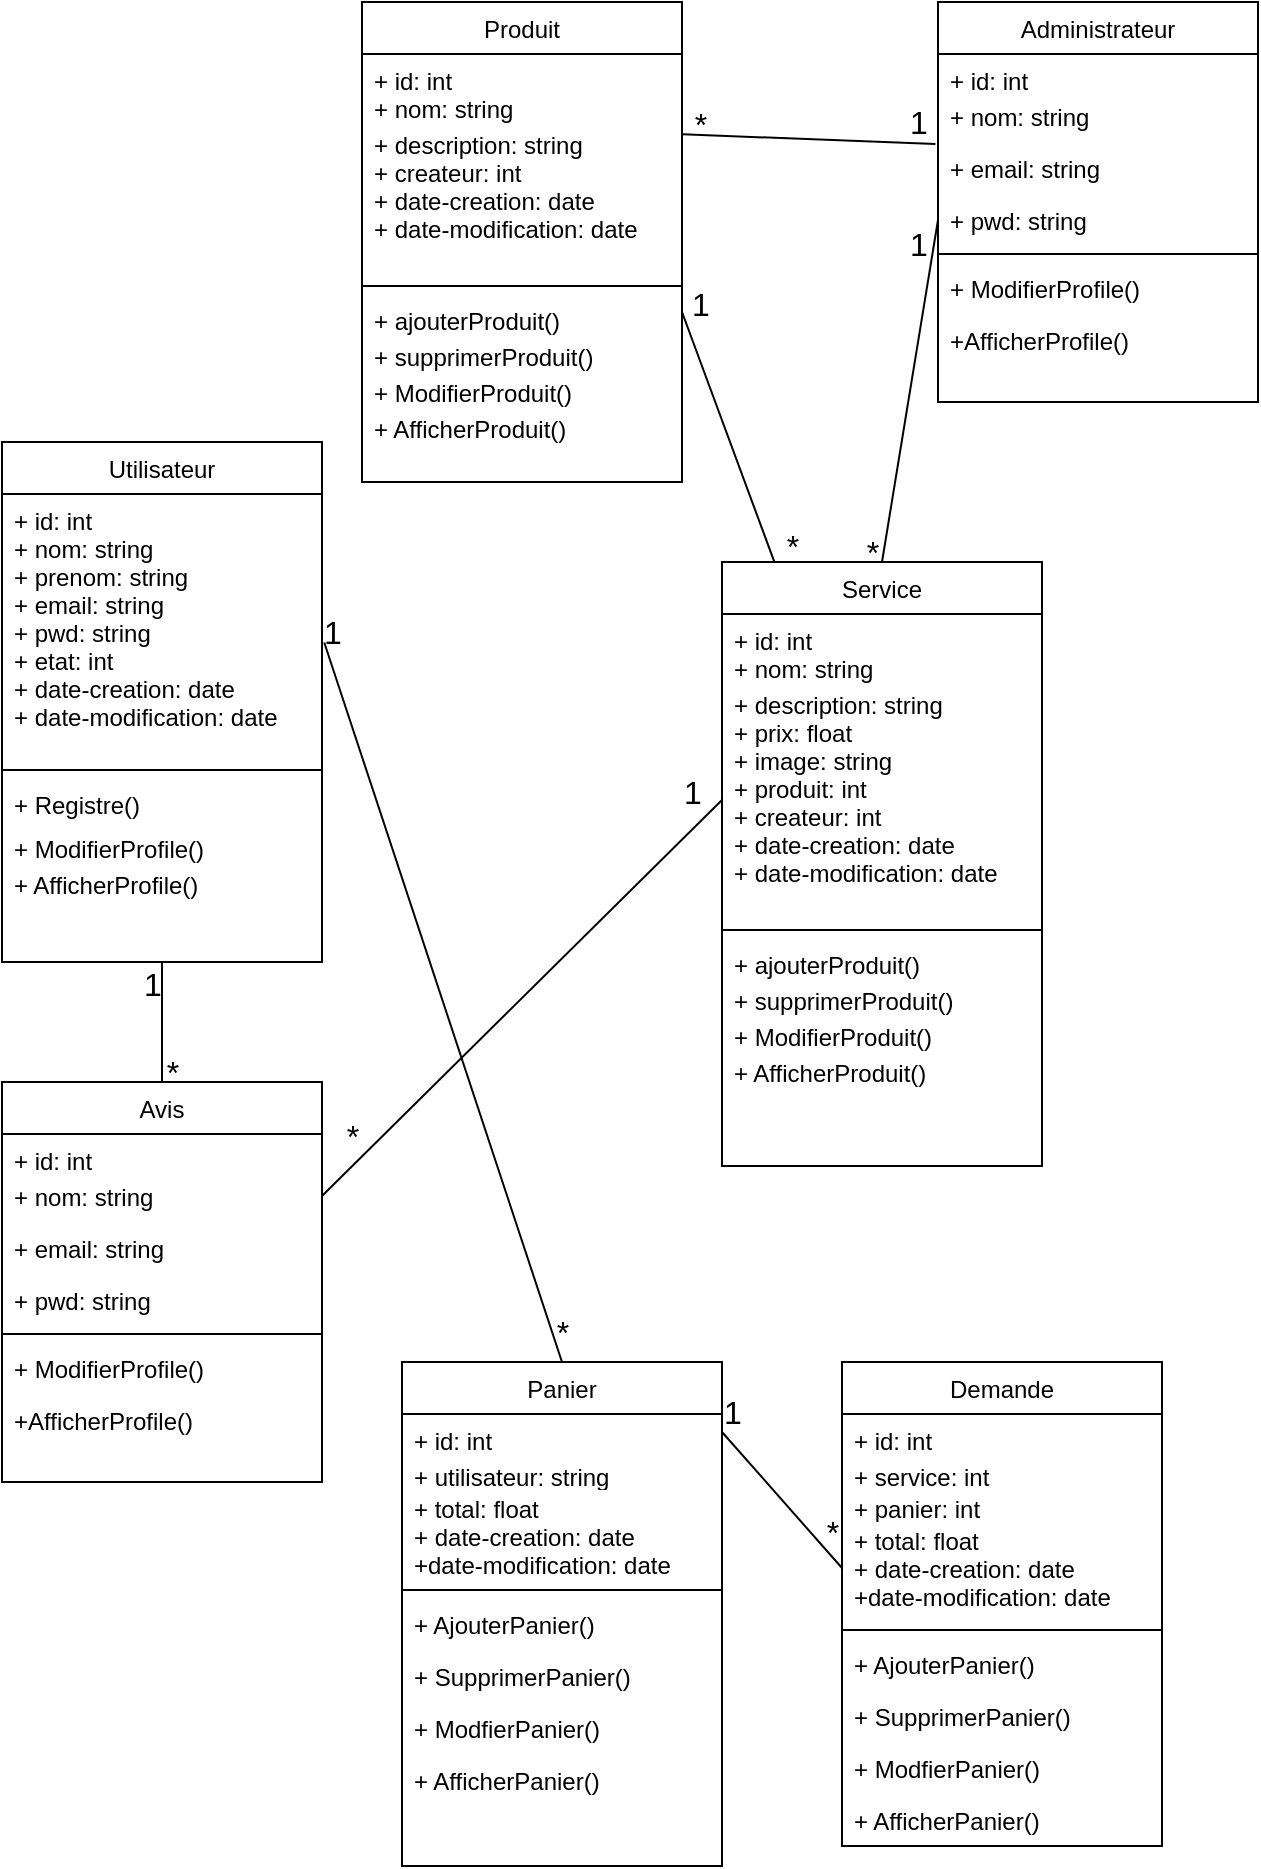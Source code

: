 <mxfile version="23.1.2" type="github">
  <diagram id="C5RBs43oDa-KdzZeNtuy" name="Page-1">
    <mxGraphModel dx="1750" dy="1025" grid="1" gridSize="10" guides="1" tooltips="1" connect="1" arrows="1" fold="1" page="1" pageScale="1" pageWidth="827" pageHeight="1169" math="0" shadow="0">
      <root>
        <mxCell id="WIyWlLk6GJQsqaUBKTNV-0" />
        <mxCell id="WIyWlLk6GJQsqaUBKTNV-1" parent="WIyWlLk6GJQsqaUBKTNV-0" />
        <mxCell id="zkfFHV4jXpPFQw0GAbJ--0" value="Produit" style="swimlane;fontStyle=0;align=center;verticalAlign=top;childLayout=stackLayout;horizontal=1;startSize=26;horizontalStack=0;resizeParent=1;resizeLast=0;collapsible=1;marginBottom=0;rounded=0;shadow=0;strokeWidth=1;" parent="WIyWlLk6GJQsqaUBKTNV-1" vertex="1">
          <mxGeometry x="220" y="120" width="160" height="240" as="geometry">
            <mxRectangle x="230" y="140" width="160" height="26" as="alternateBounds" />
          </mxGeometry>
        </mxCell>
        <mxCell id="zkfFHV4jXpPFQw0GAbJ--1" value="+ id: int" style="text;align=left;verticalAlign=top;spacingLeft=4;spacingRight=4;overflow=hidden;rotatable=0;points=[[0,0.5],[1,0.5]];portConstraint=eastwest;" parent="zkfFHV4jXpPFQw0GAbJ--0" vertex="1">
          <mxGeometry y="26" width="160" height="14" as="geometry" />
        </mxCell>
        <mxCell id="zkfFHV4jXpPFQw0GAbJ--2" value="+ nom: string" style="text;align=left;verticalAlign=top;spacingLeft=4;spacingRight=4;overflow=hidden;rotatable=0;points=[[0,0.5],[1,0.5]];portConstraint=eastwest;rounded=0;shadow=0;html=0;" parent="zkfFHV4jXpPFQw0GAbJ--0" vertex="1">
          <mxGeometry y="40" width="160" height="18" as="geometry" />
        </mxCell>
        <mxCell id="zkfFHV4jXpPFQw0GAbJ--3" value="+ description: string&#xa;+ createur: int&#xa;+ date-creation: date&#xa;+ date-modification: date" style="text;align=left;verticalAlign=top;spacingLeft=4;spacingRight=4;overflow=hidden;rotatable=0;points=[[0,0.5],[1,0.5]];portConstraint=eastwest;rounded=0;shadow=0;html=0;" parent="zkfFHV4jXpPFQw0GAbJ--0" vertex="1">
          <mxGeometry y="58" width="160" height="80" as="geometry" />
        </mxCell>
        <mxCell id="zkfFHV4jXpPFQw0GAbJ--4" value="" style="line;html=1;strokeWidth=1;align=left;verticalAlign=middle;spacingTop=-1;spacingLeft=3;spacingRight=3;rotatable=0;labelPosition=right;points=[];portConstraint=eastwest;" parent="zkfFHV4jXpPFQw0GAbJ--0" vertex="1">
          <mxGeometry y="138" width="160" height="8" as="geometry" />
        </mxCell>
        <mxCell id="WUAGrUU_tI0GMozuGxNl-1" value="+ ajouterProduit()" style="text;align=left;verticalAlign=top;spacingLeft=4;spacingRight=4;overflow=hidden;rotatable=0;points=[[0,0.5],[1,0.5]];portConstraint=eastwest;rounded=0;shadow=0;html=0;" vertex="1" parent="zkfFHV4jXpPFQw0GAbJ--0">
          <mxGeometry y="146" width="160" height="18" as="geometry" />
        </mxCell>
        <mxCell id="WUAGrUU_tI0GMozuGxNl-2" value="+ supprimerProduit()" style="text;align=left;verticalAlign=top;spacingLeft=4;spacingRight=4;overflow=hidden;rotatable=0;points=[[0,0.5],[1,0.5]];portConstraint=eastwest;rounded=0;shadow=0;html=0;" vertex="1" parent="zkfFHV4jXpPFQw0GAbJ--0">
          <mxGeometry y="164" width="160" height="18" as="geometry" />
        </mxCell>
        <mxCell id="WUAGrUU_tI0GMozuGxNl-3" value="+ ModifierProduit()" style="text;align=left;verticalAlign=top;spacingLeft=4;spacingRight=4;overflow=hidden;rotatable=0;points=[[0,0.5],[1,0.5]];portConstraint=eastwest;rounded=0;shadow=0;html=0;" vertex="1" parent="zkfFHV4jXpPFQw0GAbJ--0">
          <mxGeometry y="182" width="160" height="18" as="geometry" />
        </mxCell>
        <mxCell id="WUAGrUU_tI0GMozuGxNl-4" value="+ AfficherProduit()" style="text;align=left;verticalAlign=top;spacingLeft=4;spacingRight=4;overflow=hidden;rotatable=0;points=[[0,0.5],[1,0.5]];portConstraint=eastwest;rounded=0;shadow=0;html=0;" vertex="1" parent="zkfFHV4jXpPFQw0GAbJ--0">
          <mxGeometry y="200" width="160" height="18" as="geometry" />
        </mxCell>
        <mxCell id="zkfFHV4jXpPFQw0GAbJ--17" value="Administrateur" style="swimlane;fontStyle=0;align=center;verticalAlign=top;childLayout=stackLayout;horizontal=1;startSize=26;horizontalStack=0;resizeParent=1;resizeLast=0;collapsible=1;marginBottom=0;rounded=0;shadow=0;strokeWidth=1;" parent="WIyWlLk6GJQsqaUBKTNV-1" vertex="1">
          <mxGeometry x="508" y="120" width="160" height="200" as="geometry">
            <mxRectangle x="550" y="140" width="160" height="26" as="alternateBounds" />
          </mxGeometry>
        </mxCell>
        <mxCell id="zkfFHV4jXpPFQw0GAbJ--18" value="+ id: int" style="text;align=left;verticalAlign=top;spacingLeft=4;spacingRight=4;overflow=hidden;rotatable=0;points=[[0,0.5],[1,0.5]];portConstraint=eastwest;" parent="zkfFHV4jXpPFQw0GAbJ--17" vertex="1">
          <mxGeometry y="26" width="160" height="18" as="geometry" />
        </mxCell>
        <mxCell id="zkfFHV4jXpPFQw0GAbJ--19" value="+ nom: string" style="text;align=left;verticalAlign=top;spacingLeft=4;spacingRight=4;overflow=hidden;rotatable=0;points=[[0,0.5],[1,0.5]];portConstraint=eastwest;rounded=0;shadow=0;html=0;" parent="zkfFHV4jXpPFQw0GAbJ--17" vertex="1">
          <mxGeometry y="44" width="160" height="26" as="geometry" />
        </mxCell>
        <mxCell id="zkfFHV4jXpPFQw0GAbJ--20" value="+ email: string" style="text;align=left;verticalAlign=top;spacingLeft=4;spacingRight=4;overflow=hidden;rotatable=0;points=[[0,0.5],[1,0.5]];portConstraint=eastwest;rounded=0;shadow=0;html=0;" parent="zkfFHV4jXpPFQw0GAbJ--17" vertex="1">
          <mxGeometry y="70" width="160" height="26" as="geometry" />
        </mxCell>
        <mxCell id="zkfFHV4jXpPFQw0GAbJ--21" value="+ pwd: string" style="text;align=left;verticalAlign=top;spacingLeft=4;spacingRight=4;overflow=hidden;rotatable=0;points=[[0,0.5],[1,0.5]];portConstraint=eastwest;rounded=0;shadow=0;html=0;" parent="zkfFHV4jXpPFQw0GAbJ--17" vertex="1">
          <mxGeometry y="96" width="160" height="26" as="geometry" />
        </mxCell>
        <mxCell id="zkfFHV4jXpPFQw0GAbJ--23" value="" style="line;html=1;strokeWidth=1;align=left;verticalAlign=middle;spacingTop=-1;spacingLeft=3;spacingRight=3;rotatable=0;labelPosition=right;points=[];portConstraint=eastwest;" parent="zkfFHV4jXpPFQw0GAbJ--17" vertex="1">
          <mxGeometry y="122" width="160" height="8" as="geometry" />
        </mxCell>
        <mxCell id="zkfFHV4jXpPFQw0GAbJ--24" value="+ ModifierProfile()" style="text;align=left;verticalAlign=top;spacingLeft=4;spacingRight=4;overflow=hidden;rotatable=0;points=[[0,0.5],[1,0.5]];portConstraint=eastwest;" parent="zkfFHV4jXpPFQw0GAbJ--17" vertex="1">
          <mxGeometry y="130" width="160" height="26" as="geometry" />
        </mxCell>
        <mxCell id="zkfFHV4jXpPFQw0GAbJ--25" value="+AfficherProfile()" style="text;align=left;verticalAlign=top;spacingLeft=4;spacingRight=4;overflow=hidden;rotatable=0;points=[[0,0.5],[1,0.5]];portConstraint=eastwest;" parent="zkfFHV4jXpPFQw0GAbJ--17" vertex="1">
          <mxGeometry y="156" width="160" height="26" as="geometry" />
        </mxCell>
        <mxCell id="WUAGrUU_tI0GMozuGxNl-5" value="Utilisateur" style="swimlane;fontStyle=0;align=center;verticalAlign=top;childLayout=stackLayout;horizontal=1;startSize=26;horizontalStack=0;resizeParent=1;resizeLast=0;collapsible=1;marginBottom=0;rounded=0;shadow=0;strokeWidth=1;" vertex="1" parent="WIyWlLk6GJQsqaUBKTNV-1">
          <mxGeometry x="40" y="340" width="160" height="260" as="geometry">
            <mxRectangle x="230" y="140" width="160" height="26" as="alternateBounds" />
          </mxGeometry>
        </mxCell>
        <mxCell id="WUAGrUU_tI0GMozuGxNl-6" value="+ id: int" style="text;align=left;verticalAlign=top;spacingLeft=4;spacingRight=4;overflow=hidden;rotatable=0;points=[[0,0.5],[1,0.5]];portConstraint=eastwest;" vertex="1" parent="WUAGrUU_tI0GMozuGxNl-5">
          <mxGeometry y="26" width="160" height="14" as="geometry" />
        </mxCell>
        <mxCell id="WUAGrUU_tI0GMozuGxNl-7" value="+ nom: string&#xa;+ prenom: string&#xa;+ email: string&#xa;+ pwd: string&#xa;+ etat: int" style="text;align=left;verticalAlign=top;spacingLeft=4;spacingRight=4;overflow=hidden;rotatable=0;points=[[0,0.5],[1,0.5]];portConstraint=eastwest;rounded=0;shadow=0;html=0;" vertex="1" parent="WUAGrUU_tI0GMozuGxNl-5">
          <mxGeometry y="40" width="160" height="70" as="geometry" />
        </mxCell>
        <mxCell id="WUAGrUU_tI0GMozuGxNl-8" value="+ date-creation: date&#xa;+ date-modification: date" style="text;align=left;verticalAlign=top;spacingLeft=4;spacingRight=4;overflow=hidden;rotatable=0;points=[[0,0.5],[1,0.5]];portConstraint=eastwest;rounded=0;shadow=0;html=0;" vertex="1" parent="WUAGrUU_tI0GMozuGxNl-5">
          <mxGeometry y="110" width="160" height="50" as="geometry" />
        </mxCell>
        <mxCell id="WUAGrUU_tI0GMozuGxNl-9" value="" style="line;html=1;strokeWidth=1;align=left;verticalAlign=middle;spacingTop=-1;spacingLeft=3;spacingRight=3;rotatable=0;labelPosition=right;points=[];portConstraint=eastwest;" vertex="1" parent="WUAGrUU_tI0GMozuGxNl-5">
          <mxGeometry y="160" width="160" height="8" as="geometry" />
        </mxCell>
        <mxCell id="WUAGrUU_tI0GMozuGxNl-10" value="+ Registre()" style="text;align=left;verticalAlign=top;spacingLeft=4;spacingRight=4;overflow=hidden;rotatable=0;points=[[0,0.5],[1,0.5]];portConstraint=eastwest;rounded=0;shadow=0;html=0;" vertex="1" parent="WUAGrUU_tI0GMozuGxNl-5">
          <mxGeometry y="168" width="160" height="22" as="geometry" />
        </mxCell>
        <mxCell id="WUAGrUU_tI0GMozuGxNl-12" value="+ ModifierProfile()" style="text;align=left;verticalAlign=top;spacingLeft=4;spacingRight=4;overflow=hidden;rotatable=0;points=[[0,0.5],[1,0.5]];portConstraint=eastwest;rounded=0;shadow=0;html=0;" vertex="1" parent="WUAGrUU_tI0GMozuGxNl-5">
          <mxGeometry y="190" width="160" height="18" as="geometry" />
        </mxCell>
        <mxCell id="WUAGrUU_tI0GMozuGxNl-13" value="+ AfficherProfile()" style="text;align=left;verticalAlign=top;spacingLeft=4;spacingRight=4;overflow=hidden;rotatable=0;points=[[0,0.5],[1,0.5]];portConstraint=eastwest;rounded=0;shadow=0;html=0;" vertex="1" parent="WUAGrUU_tI0GMozuGxNl-5">
          <mxGeometry y="208" width="160" height="18" as="geometry" />
        </mxCell>
        <mxCell id="WUAGrUU_tI0GMozuGxNl-15" value="" style="endArrow=none;html=1;rounded=0;fontSize=12;curved=1;startSize=8;endSize=8;exitX=1.002;exitY=0.102;exitDx=0;exitDy=0;exitPerimeter=0;entryX=-0.008;entryY=0.038;entryDx=0;entryDy=0;entryPerimeter=0;" edge="1" parent="WIyWlLk6GJQsqaUBKTNV-1" source="zkfFHV4jXpPFQw0GAbJ--3" target="zkfFHV4jXpPFQw0GAbJ--20">
          <mxGeometry width="50" height="50" relative="1" as="geometry">
            <mxPoint x="340" y="420" as="sourcePoint" />
            <mxPoint x="390" y="370" as="targetPoint" />
          </mxGeometry>
        </mxCell>
        <mxCell id="WUAGrUU_tI0GMozuGxNl-16" value="*" style="text;html=1;align=center;verticalAlign=middle;resizable=0;points=[];autosize=1;strokeColor=none;fillColor=none;fontSize=16;" vertex="1" parent="WIyWlLk6GJQsqaUBKTNV-1">
          <mxGeometry x="374" y="166" width="30" height="30" as="geometry" />
        </mxCell>
        <mxCell id="WUAGrUU_tI0GMozuGxNl-18" value="1" style="text;html=1;align=center;verticalAlign=middle;resizable=0;points=[];autosize=1;strokeColor=none;fillColor=none;fontSize=16;" vertex="1" parent="WIyWlLk6GJQsqaUBKTNV-1">
          <mxGeometry x="483" y="165" width="30" height="30" as="geometry" />
        </mxCell>
        <mxCell id="WUAGrUU_tI0GMozuGxNl-19" value="Service" style="swimlane;fontStyle=0;align=center;verticalAlign=top;childLayout=stackLayout;horizontal=1;startSize=26;horizontalStack=0;resizeParent=1;resizeLast=0;collapsible=1;marginBottom=0;rounded=0;shadow=0;strokeWidth=1;" vertex="1" parent="WIyWlLk6GJQsqaUBKTNV-1">
          <mxGeometry x="400" y="400" width="160" height="302" as="geometry">
            <mxRectangle x="230" y="140" width="160" height="26" as="alternateBounds" />
          </mxGeometry>
        </mxCell>
        <mxCell id="WUAGrUU_tI0GMozuGxNl-20" value="+ id: int" style="text;align=left;verticalAlign=top;spacingLeft=4;spacingRight=4;overflow=hidden;rotatable=0;points=[[0,0.5],[1,0.5]];portConstraint=eastwest;" vertex="1" parent="WUAGrUU_tI0GMozuGxNl-19">
          <mxGeometry y="26" width="160" height="14" as="geometry" />
        </mxCell>
        <mxCell id="WUAGrUU_tI0GMozuGxNl-21" value="+ nom: string" style="text;align=left;verticalAlign=top;spacingLeft=4;spacingRight=4;overflow=hidden;rotatable=0;points=[[0,0.5],[1,0.5]];portConstraint=eastwest;rounded=0;shadow=0;html=0;" vertex="1" parent="WUAGrUU_tI0GMozuGxNl-19">
          <mxGeometry y="40" width="160" height="18" as="geometry" />
        </mxCell>
        <mxCell id="WUAGrUU_tI0GMozuGxNl-22" value="+ description: string&#xa;+ prix: float&#xa;+ image: string&#xa;+ produit: int&#xa;+ createur: int&#xa;+ date-creation: date&#xa;+ date-modification: date" style="text;align=left;verticalAlign=top;spacingLeft=4;spacingRight=4;overflow=hidden;rotatable=0;points=[[0,0.5],[1,0.5]];portConstraint=eastwest;rounded=0;shadow=0;html=0;" vertex="1" parent="WUAGrUU_tI0GMozuGxNl-19">
          <mxGeometry y="58" width="160" height="122" as="geometry" />
        </mxCell>
        <mxCell id="WUAGrUU_tI0GMozuGxNl-23" value="" style="line;html=1;strokeWidth=1;align=left;verticalAlign=middle;spacingTop=-1;spacingLeft=3;spacingRight=3;rotatable=0;labelPosition=right;points=[];portConstraint=eastwest;" vertex="1" parent="WUAGrUU_tI0GMozuGxNl-19">
          <mxGeometry y="180" width="160" height="8" as="geometry" />
        </mxCell>
        <mxCell id="WUAGrUU_tI0GMozuGxNl-24" value="+ ajouterProduit()" style="text;align=left;verticalAlign=top;spacingLeft=4;spacingRight=4;overflow=hidden;rotatable=0;points=[[0,0.5],[1,0.5]];portConstraint=eastwest;rounded=0;shadow=0;html=0;" vertex="1" parent="WUAGrUU_tI0GMozuGxNl-19">
          <mxGeometry y="188" width="160" height="18" as="geometry" />
        </mxCell>
        <mxCell id="WUAGrUU_tI0GMozuGxNl-25" value="+ supprimerProduit()" style="text;align=left;verticalAlign=top;spacingLeft=4;spacingRight=4;overflow=hidden;rotatable=0;points=[[0,0.5],[1,0.5]];portConstraint=eastwest;rounded=0;shadow=0;html=0;" vertex="1" parent="WUAGrUU_tI0GMozuGxNl-19">
          <mxGeometry y="206" width="160" height="18" as="geometry" />
        </mxCell>
        <mxCell id="WUAGrUU_tI0GMozuGxNl-26" value="+ ModifierProduit()" style="text;align=left;verticalAlign=top;spacingLeft=4;spacingRight=4;overflow=hidden;rotatable=0;points=[[0,0.5],[1,0.5]];portConstraint=eastwest;rounded=0;shadow=0;html=0;" vertex="1" parent="WUAGrUU_tI0GMozuGxNl-19">
          <mxGeometry y="224" width="160" height="18" as="geometry" />
        </mxCell>
        <mxCell id="WUAGrUU_tI0GMozuGxNl-27" value="+ AfficherProduit()" style="text;align=left;verticalAlign=top;spacingLeft=4;spacingRight=4;overflow=hidden;rotatable=0;points=[[0,0.5],[1,0.5]];portConstraint=eastwest;rounded=0;shadow=0;html=0;" vertex="1" parent="WUAGrUU_tI0GMozuGxNl-19">
          <mxGeometry y="242" width="160" height="20" as="geometry" />
        </mxCell>
        <mxCell id="WUAGrUU_tI0GMozuGxNl-28" value="" style="endArrow=none;html=1;rounded=0;fontSize=12;curved=1;startSize=8;endSize=8;exitX=1;exitY=0.5;exitDx=0;exitDy=0;entryX=0.163;entryY=-0.001;entryDx=0;entryDy=0;entryPerimeter=0;" edge="1" parent="WIyWlLk6GJQsqaUBKTNV-1" source="WUAGrUU_tI0GMozuGxNl-1" target="WUAGrUU_tI0GMozuGxNl-19">
          <mxGeometry width="50" height="50" relative="1" as="geometry">
            <mxPoint x="300" y="490" as="sourcePoint" />
            <mxPoint x="427" y="495" as="targetPoint" />
          </mxGeometry>
        </mxCell>
        <mxCell id="WUAGrUU_tI0GMozuGxNl-29" value="1" style="text;html=1;align=center;verticalAlign=middle;resizable=0;points=[];autosize=1;strokeColor=none;fillColor=none;fontSize=16;" vertex="1" parent="WIyWlLk6GJQsqaUBKTNV-1">
          <mxGeometry x="374" y="256" width="30" height="30" as="geometry" />
        </mxCell>
        <mxCell id="WUAGrUU_tI0GMozuGxNl-30" value="*" style="text;html=1;align=center;verticalAlign=middle;resizable=0;points=[];autosize=1;strokeColor=none;fillColor=none;fontSize=16;" vertex="1" parent="WIyWlLk6GJQsqaUBKTNV-1">
          <mxGeometry x="420" y="377" width="30" height="30" as="geometry" />
        </mxCell>
        <mxCell id="WUAGrUU_tI0GMozuGxNl-31" value="" style="endArrow=none;html=1;rounded=0;fontSize=12;curved=1;startSize=8;endSize=8;exitX=0;exitY=0.5;exitDx=0;exitDy=0;entryX=0.5;entryY=0;entryDx=0;entryDy=0;" edge="1" parent="WIyWlLk6GJQsqaUBKTNV-1" source="zkfFHV4jXpPFQw0GAbJ--21" target="WUAGrUU_tI0GMozuGxNl-19">
          <mxGeometry width="50" height="50" relative="1" as="geometry">
            <mxPoint x="470" y="370" as="sourcePoint" />
            <mxPoint x="516" y="495" as="targetPoint" />
          </mxGeometry>
        </mxCell>
        <mxCell id="WUAGrUU_tI0GMozuGxNl-32" value="1" style="text;html=1;align=center;verticalAlign=middle;resizable=0;points=[];autosize=1;strokeColor=none;fillColor=none;fontSize=16;" vertex="1" parent="WIyWlLk6GJQsqaUBKTNV-1">
          <mxGeometry x="483" y="226" width="30" height="30" as="geometry" />
        </mxCell>
        <mxCell id="WUAGrUU_tI0GMozuGxNl-33" value="*" style="text;html=1;align=center;verticalAlign=middle;resizable=0;points=[];autosize=1;strokeColor=none;fillColor=none;fontSize=16;" vertex="1" parent="WIyWlLk6GJQsqaUBKTNV-1">
          <mxGeometry x="460" y="380" width="30" height="30" as="geometry" />
        </mxCell>
        <mxCell id="WUAGrUU_tI0GMozuGxNl-34" value="Avis" style="swimlane;fontStyle=0;align=center;verticalAlign=top;childLayout=stackLayout;horizontal=1;startSize=26;horizontalStack=0;resizeParent=1;resizeLast=0;collapsible=1;marginBottom=0;rounded=0;shadow=0;strokeWidth=1;" vertex="1" parent="WIyWlLk6GJQsqaUBKTNV-1">
          <mxGeometry x="40" y="660" width="160" height="200" as="geometry">
            <mxRectangle x="550" y="140" width="160" height="26" as="alternateBounds" />
          </mxGeometry>
        </mxCell>
        <mxCell id="WUAGrUU_tI0GMozuGxNl-35" value="+ id: int" style="text;align=left;verticalAlign=top;spacingLeft=4;spacingRight=4;overflow=hidden;rotatable=0;points=[[0,0.5],[1,0.5]];portConstraint=eastwest;" vertex="1" parent="WUAGrUU_tI0GMozuGxNl-34">
          <mxGeometry y="26" width="160" height="18" as="geometry" />
        </mxCell>
        <mxCell id="WUAGrUU_tI0GMozuGxNl-36" value="+ nom: string" style="text;align=left;verticalAlign=top;spacingLeft=4;spacingRight=4;overflow=hidden;rotatable=0;points=[[0,0.5],[1,0.5]];portConstraint=eastwest;rounded=0;shadow=0;html=0;" vertex="1" parent="WUAGrUU_tI0GMozuGxNl-34">
          <mxGeometry y="44" width="160" height="26" as="geometry" />
        </mxCell>
        <mxCell id="WUAGrUU_tI0GMozuGxNl-37" value="+ email: string" style="text;align=left;verticalAlign=top;spacingLeft=4;spacingRight=4;overflow=hidden;rotatable=0;points=[[0,0.5],[1,0.5]];portConstraint=eastwest;rounded=0;shadow=0;html=0;" vertex="1" parent="WUAGrUU_tI0GMozuGxNl-34">
          <mxGeometry y="70" width="160" height="26" as="geometry" />
        </mxCell>
        <mxCell id="WUAGrUU_tI0GMozuGxNl-38" value="+ pwd: string" style="text;align=left;verticalAlign=top;spacingLeft=4;spacingRight=4;overflow=hidden;rotatable=0;points=[[0,0.5],[1,0.5]];portConstraint=eastwest;rounded=0;shadow=0;html=0;" vertex="1" parent="WUAGrUU_tI0GMozuGxNl-34">
          <mxGeometry y="96" width="160" height="26" as="geometry" />
        </mxCell>
        <mxCell id="WUAGrUU_tI0GMozuGxNl-39" value="" style="line;html=1;strokeWidth=1;align=left;verticalAlign=middle;spacingTop=-1;spacingLeft=3;spacingRight=3;rotatable=0;labelPosition=right;points=[];portConstraint=eastwest;" vertex="1" parent="WUAGrUU_tI0GMozuGxNl-34">
          <mxGeometry y="122" width="160" height="8" as="geometry" />
        </mxCell>
        <mxCell id="WUAGrUU_tI0GMozuGxNl-40" value="+ ModifierProfile()" style="text;align=left;verticalAlign=top;spacingLeft=4;spacingRight=4;overflow=hidden;rotatable=0;points=[[0,0.5],[1,0.5]];portConstraint=eastwest;" vertex="1" parent="WUAGrUU_tI0GMozuGxNl-34">
          <mxGeometry y="130" width="160" height="26" as="geometry" />
        </mxCell>
        <mxCell id="WUAGrUU_tI0GMozuGxNl-41" value="+AfficherProfile()" style="text;align=left;verticalAlign=top;spacingLeft=4;spacingRight=4;overflow=hidden;rotatable=0;points=[[0,0.5],[1,0.5]];portConstraint=eastwest;" vertex="1" parent="WUAGrUU_tI0GMozuGxNl-34">
          <mxGeometry y="156" width="160" height="26" as="geometry" />
        </mxCell>
        <mxCell id="WUAGrUU_tI0GMozuGxNl-42" value="Panier" style="swimlane;fontStyle=0;align=center;verticalAlign=top;childLayout=stackLayout;horizontal=1;startSize=26;horizontalStack=0;resizeParent=1;resizeLast=0;collapsible=1;marginBottom=0;rounded=0;shadow=0;strokeWidth=1;" vertex="1" parent="WIyWlLk6GJQsqaUBKTNV-1">
          <mxGeometry x="240" y="800" width="160" height="252" as="geometry">
            <mxRectangle x="550" y="140" width="160" height="26" as="alternateBounds" />
          </mxGeometry>
        </mxCell>
        <mxCell id="WUAGrUU_tI0GMozuGxNl-43" value="+ id: int" style="text;align=left;verticalAlign=top;spacingLeft=4;spacingRight=4;overflow=hidden;rotatable=0;points=[[0,0.5],[1,0.5]];portConstraint=eastwest;" vertex="1" parent="WUAGrUU_tI0GMozuGxNl-42">
          <mxGeometry y="26" width="160" height="18" as="geometry" />
        </mxCell>
        <mxCell id="WUAGrUU_tI0GMozuGxNl-44" value="+ utilisateur: string" style="text;align=left;verticalAlign=top;spacingLeft=4;spacingRight=4;overflow=hidden;rotatable=0;points=[[0,0.5],[1,0.5]];portConstraint=eastwest;rounded=0;shadow=0;html=0;" vertex="1" parent="WUAGrUU_tI0GMozuGxNl-42">
          <mxGeometry y="44" width="160" height="16" as="geometry" />
        </mxCell>
        <mxCell id="WUAGrUU_tI0GMozuGxNl-45" value="+ total: float&#xa;+ date-creation: date&#xa;+date-modification: date" style="text;align=left;verticalAlign=top;spacingLeft=4;spacingRight=4;overflow=hidden;rotatable=0;points=[[0,0.5],[1,0.5]];portConstraint=eastwest;rounded=0;shadow=0;html=0;" vertex="1" parent="WUAGrUU_tI0GMozuGxNl-42">
          <mxGeometry y="60" width="160" height="50" as="geometry" />
        </mxCell>
        <mxCell id="WUAGrUU_tI0GMozuGxNl-47" value="" style="line;html=1;strokeWidth=1;align=left;verticalAlign=middle;spacingTop=-1;spacingLeft=3;spacingRight=3;rotatable=0;labelPosition=right;points=[];portConstraint=eastwest;" vertex="1" parent="WUAGrUU_tI0GMozuGxNl-42">
          <mxGeometry y="110" width="160" height="8" as="geometry" />
        </mxCell>
        <mxCell id="WUAGrUU_tI0GMozuGxNl-48" value="+ AjouterPanier()" style="text;align=left;verticalAlign=top;spacingLeft=4;spacingRight=4;overflow=hidden;rotatable=0;points=[[0,0.5],[1,0.5]];portConstraint=eastwest;" vertex="1" parent="WUAGrUU_tI0GMozuGxNl-42">
          <mxGeometry y="118" width="160" height="26" as="geometry" />
        </mxCell>
        <mxCell id="WUAGrUU_tI0GMozuGxNl-49" value="+ SupprimerPanier()" style="text;align=left;verticalAlign=top;spacingLeft=4;spacingRight=4;overflow=hidden;rotatable=0;points=[[0,0.5],[1,0.5]];portConstraint=eastwest;" vertex="1" parent="WUAGrUU_tI0GMozuGxNl-42">
          <mxGeometry y="144" width="160" height="26" as="geometry" />
        </mxCell>
        <mxCell id="WUAGrUU_tI0GMozuGxNl-50" value="+ ModfierPanier()" style="text;align=left;verticalAlign=top;spacingLeft=4;spacingRight=4;overflow=hidden;rotatable=0;points=[[0,0.5],[1,0.5]];portConstraint=eastwest;" vertex="1" parent="WUAGrUU_tI0GMozuGxNl-42">
          <mxGeometry y="170" width="160" height="26" as="geometry" />
        </mxCell>
        <mxCell id="WUAGrUU_tI0GMozuGxNl-51" value="+ AfficherPanier()" style="text;align=left;verticalAlign=top;spacingLeft=4;spacingRight=4;overflow=hidden;rotatable=0;points=[[0,0.5],[1,0.5]];portConstraint=eastwest;" vertex="1" parent="WUAGrUU_tI0GMozuGxNl-42">
          <mxGeometry y="196" width="160" height="26" as="geometry" />
        </mxCell>
        <mxCell id="WUAGrUU_tI0GMozuGxNl-52" value="Demande" style="swimlane;fontStyle=0;align=center;verticalAlign=top;childLayout=stackLayout;horizontal=1;startSize=26;horizontalStack=0;resizeParent=1;resizeLast=0;collapsible=1;marginBottom=0;rounded=0;shadow=0;strokeWidth=1;" vertex="1" parent="WIyWlLk6GJQsqaUBKTNV-1">
          <mxGeometry x="460" y="800" width="160" height="242" as="geometry">
            <mxRectangle x="550" y="140" width="160" height="26" as="alternateBounds" />
          </mxGeometry>
        </mxCell>
        <mxCell id="WUAGrUU_tI0GMozuGxNl-53" value="+ id: int" style="text;align=left;verticalAlign=top;spacingLeft=4;spacingRight=4;overflow=hidden;rotatable=0;points=[[0,0.5],[1,0.5]];portConstraint=eastwest;" vertex="1" parent="WUAGrUU_tI0GMozuGxNl-52">
          <mxGeometry y="26" width="160" height="18" as="geometry" />
        </mxCell>
        <mxCell id="WUAGrUU_tI0GMozuGxNl-54" value="+ service: int" style="text;align=left;verticalAlign=top;spacingLeft=4;spacingRight=4;overflow=hidden;rotatable=0;points=[[0,0.5],[1,0.5]];portConstraint=eastwest;rounded=0;shadow=0;html=0;" vertex="1" parent="WUAGrUU_tI0GMozuGxNl-52">
          <mxGeometry y="44" width="160" height="16" as="geometry" />
        </mxCell>
        <mxCell id="WUAGrUU_tI0GMozuGxNl-61" value="+ panier: int" style="text;align=left;verticalAlign=top;spacingLeft=4;spacingRight=4;overflow=hidden;rotatable=0;points=[[0,0.5],[1,0.5]];portConstraint=eastwest;rounded=0;shadow=0;html=0;" vertex="1" parent="WUAGrUU_tI0GMozuGxNl-52">
          <mxGeometry y="60" width="160" height="16" as="geometry" />
        </mxCell>
        <mxCell id="WUAGrUU_tI0GMozuGxNl-55" value="+ total: float&#xa;+ date-creation: date&#xa;+date-modification: date" style="text;align=left;verticalAlign=top;spacingLeft=4;spacingRight=4;overflow=hidden;rotatable=0;points=[[0,0.5],[1,0.5]];portConstraint=eastwest;rounded=0;shadow=0;html=0;" vertex="1" parent="WUAGrUU_tI0GMozuGxNl-52">
          <mxGeometry y="76" width="160" height="54" as="geometry" />
        </mxCell>
        <mxCell id="WUAGrUU_tI0GMozuGxNl-56" value="" style="line;html=1;strokeWidth=1;align=left;verticalAlign=middle;spacingTop=-1;spacingLeft=3;spacingRight=3;rotatable=0;labelPosition=right;points=[];portConstraint=eastwest;" vertex="1" parent="WUAGrUU_tI0GMozuGxNl-52">
          <mxGeometry y="130" width="160" height="8" as="geometry" />
        </mxCell>
        <mxCell id="WUAGrUU_tI0GMozuGxNl-57" value="+ AjouterPanier()" style="text;align=left;verticalAlign=top;spacingLeft=4;spacingRight=4;overflow=hidden;rotatable=0;points=[[0,0.5],[1,0.5]];portConstraint=eastwest;" vertex="1" parent="WUAGrUU_tI0GMozuGxNl-52">
          <mxGeometry y="138" width="160" height="26" as="geometry" />
        </mxCell>
        <mxCell id="WUAGrUU_tI0GMozuGxNl-58" value="+ SupprimerPanier()" style="text;align=left;verticalAlign=top;spacingLeft=4;spacingRight=4;overflow=hidden;rotatable=0;points=[[0,0.5],[1,0.5]];portConstraint=eastwest;" vertex="1" parent="WUAGrUU_tI0GMozuGxNl-52">
          <mxGeometry y="164" width="160" height="26" as="geometry" />
        </mxCell>
        <mxCell id="WUAGrUU_tI0GMozuGxNl-59" value="+ ModfierPanier()" style="text;align=left;verticalAlign=top;spacingLeft=4;spacingRight=4;overflow=hidden;rotatable=0;points=[[0,0.5],[1,0.5]];portConstraint=eastwest;" vertex="1" parent="WUAGrUU_tI0GMozuGxNl-52">
          <mxGeometry y="190" width="160" height="26" as="geometry" />
        </mxCell>
        <mxCell id="WUAGrUU_tI0GMozuGxNl-60" value="+ AfficherPanier()" style="text;align=left;verticalAlign=top;spacingLeft=4;spacingRight=4;overflow=hidden;rotatable=0;points=[[0,0.5],[1,0.5]];portConstraint=eastwest;" vertex="1" parent="WUAGrUU_tI0GMozuGxNl-52">
          <mxGeometry y="216" width="160" height="26" as="geometry" />
        </mxCell>
        <mxCell id="WUAGrUU_tI0GMozuGxNl-63" value="" style="endArrow=none;html=1;rounded=0;fontSize=12;curved=1;startSize=8;endSize=8;exitX=1;exitY=0.5;exitDx=0;exitDy=0;entryX=0;entryY=0.5;entryDx=0;entryDy=0;" edge="1" parent="WIyWlLk6GJQsqaUBKTNV-1" source="WUAGrUU_tI0GMozuGxNl-43" target="WUAGrUU_tI0GMozuGxNl-55">
          <mxGeometry width="50" height="50" relative="1" as="geometry">
            <mxPoint x="430" y="830" as="sourcePoint" />
            <mxPoint x="476" y="955" as="targetPoint" />
          </mxGeometry>
        </mxCell>
        <mxCell id="WUAGrUU_tI0GMozuGxNl-64" value="1" style="text;html=1;align=center;verticalAlign=middle;resizable=0;points=[];autosize=1;strokeColor=none;fillColor=none;fontSize=16;" vertex="1" parent="WIyWlLk6GJQsqaUBKTNV-1">
          <mxGeometry x="390" y="810" width="30" height="30" as="geometry" />
        </mxCell>
        <mxCell id="WUAGrUU_tI0GMozuGxNl-65" value="*" style="text;html=1;align=center;verticalAlign=middle;resizable=0;points=[];autosize=1;strokeColor=none;fillColor=none;fontSize=16;" vertex="1" parent="WIyWlLk6GJQsqaUBKTNV-1">
          <mxGeometry x="440" y="870" width="30" height="30" as="geometry" />
        </mxCell>
        <mxCell id="WUAGrUU_tI0GMozuGxNl-66" value="" style="endArrow=none;html=1;rounded=0;fontSize=12;curved=1;startSize=8;endSize=8;exitX=0.5;exitY=1;exitDx=0;exitDy=0;entryX=0.5;entryY=0;entryDx=0;entryDy=0;" edge="1" parent="WIyWlLk6GJQsqaUBKTNV-1" source="WUAGrUU_tI0GMozuGxNl-5" target="WUAGrUU_tI0GMozuGxNl-34">
          <mxGeometry width="50" height="50" relative="1" as="geometry">
            <mxPoint x="300" y="660" as="sourcePoint" />
            <mxPoint x="360" y="728" as="targetPoint" />
          </mxGeometry>
        </mxCell>
        <mxCell id="WUAGrUU_tI0GMozuGxNl-67" value="1" style="text;html=1;align=center;verticalAlign=middle;resizable=0;points=[];autosize=1;strokeColor=none;fillColor=none;fontSize=16;" vertex="1" parent="WIyWlLk6GJQsqaUBKTNV-1">
          <mxGeometry x="100" y="596" width="30" height="30" as="geometry" />
        </mxCell>
        <mxCell id="WUAGrUU_tI0GMozuGxNl-68" value="*" style="text;html=1;align=center;verticalAlign=middle;resizable=0;points=[];autosize=1;strokeColor=none;fillColor=none;fontSize=16;" vertex="1" parent="WIyWlLk6GJQsqaUBKTNV-1">
          <mxGeometry x="110" y="640" width="30" height="30" as="geometry" />
        </mxCell>
        <mxCell id="WUAGrUU_tI0GMozuGxNl-70" value="" style="endArrow=none;html=1;rounded=0;fontSize=12;curved=1;startSize=8;endSize=8;exitX=1.007;exitY=0.861;exitDx=0;exitDy=0;entryX=0.5;entryY=0;entryDx=0;entryDy=0;exitPerimeter=0;" edge="1" parent="WIyWlLk6GJQsqaUBKTNV-1" source="WUAGrUU_tI0GMozuGxNl-7" target="WUAGrUU_tI0GMozuGxNl-42">
          <mxGeometry width="50" height="50" relative="1" as="geometry">
            <mxPoint x="240" y="650" as="sourcePoint" />
            <mxPoint x="300" y="718" as="targetPoint" />
          </mxGeometry>
        </mxCell>
        <mxCell id="WUAGrUU_tI0GMozuGxNl-71" value="1" style="text;html=1;align=center;verticalAlign=middle;resizable=0;points=[];autosize=1;strokeColor=none;fillColor=none;fontSize=16;" vertex="1" parent="WIyWlLk6GJQsqaUBKTNV-1">
          <mxGeometry x="190" y="420" width="30" height="30" as="geometry" />
        </mxCell>
        <mxCell id="WUAGrUU_tI0GMozuGxNl-72" value="*" style="text;html=1;align=center;verticalAlign=middle;resizable=0;points=[];autosize=1;strokeColor=none;fillColor=none;fontSize=16;" vertex="1" parent="WIyWlLk6GJQsqaUBKTNV-1">
          <mxGeometry x="240" y="770" width="160" height="30" as="geometry" />
        </mxCell>
        <mxCell id="WUAGrUU_tI0GMozuGxNl-73" value="" style="endArrow=none;html=1;rounded=0;fontSize=12;curved=1;startSize=8;endSize=8;exitX=1;exitY=0.5;exitDx=0;exitDy=0;entryX=0;entryY=0.5;entryDx=0;entryDy=0;" edge="1" parent="WIyWlLk6GJQsqaUBKTNV-1" source="WUAGrUU_tI0GMozuGxNl-36" target="WUAGrUU_tI0GMozuGxNl-22">
          <mxGeometry width="50" height="50" relative="1" as="geometry">
            <mxPoint x="320" y="590" as="sourcePoint" />
            <mxPoint x="380" y="658" as="targetPoint" />
          </mxGeometry>
        </mxCell>
        <mxCell id="WUAGrUU_tI0GMozuGxNl-77" value="1" style="text;html=1;align=center;verticalAlign=middle;resizable=0;points=[];autosize=1;strokeColor=none;fillColor=none;fontSize=16;" vertex="1" parent="WIyWlLk6GJQsqaUBKTNV-1">
          <mxGeometry x="370" y="500" width="30" height="30" as="geometry" />
        </mxCell>
        <mxCell id="WUAGrUU_tI0GMozuGxNl-78" value="*" style="text;html=1;align=center;verticalAlign=middle;resizable=0;points=[];autosize=1;strokeColor=none;fillColor=none;fontSize=16;" vertex="1" parent="WIyWlLk6GJQsqaUBKTNV-1">
          <mxGeometry x="200" y="672" width="30" height="30" as="geometry" />
        </mxCell>
      </root>
    </mxGraphModel>
  </diagram>
</mxfile>
